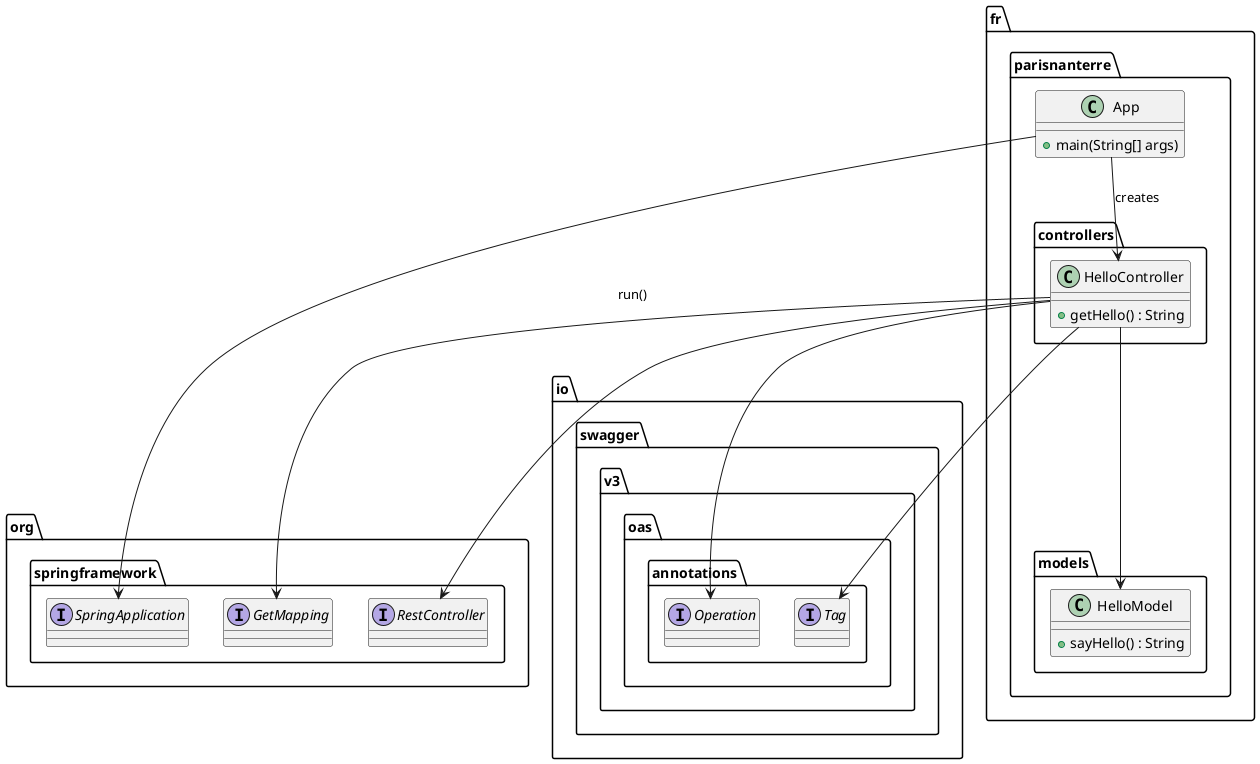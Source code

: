 @startuml

package fr.parisnanterre {
    class App {
        + main(String[] args)
    }

    package controllers {
        class HelloController {
            + getHello() : String
        }
    }

    package models {
            class HelloModel {
                + sayHello() : String
            }
        }
    ' Relationships
    App --> HelloController : "creates"
    HelloController --> HelloModel
}

' Adding Spring Boot dependencies to highlight Spring context
package org.springframework {
    interface SpringApplication
    interface RestController
    interface GetMapping

    App --> SpringApplication : "run()"
    HelloController --> RestController
    HelloController --> GetMapping
}

package io.swagger.v3.oas.annotations{
    interface Operation
    interface Tag

    HelloController --> Operation
    HelloController --> Tag
}

@enduml